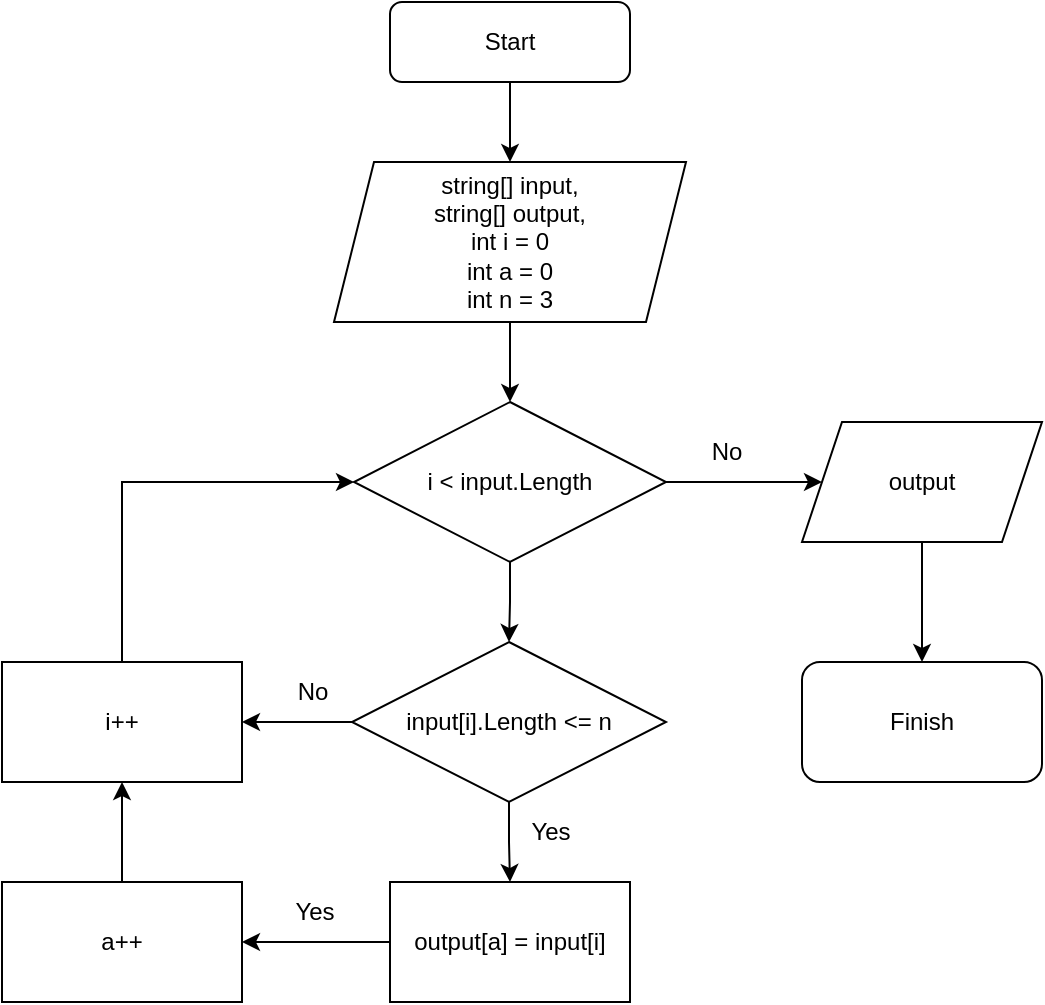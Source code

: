 <mxfile version="20.6.0" type="device"><diagram id="ptMwDvMVlkpCrVa_QotD" name="Страница 1"><mxGraphModel dx="1381" dy="835" grid="1" gridSize="10" guides="1" tooltips="1" connect="1" arrows="1" fold="1" page="1" pageScale="1" pageWidth="827" pageHeight="1169" math="0" shadow="0"><root><mxCell id="0"/><mxCell id="1" parent="0"/><mxCell id="NkZZBRpKyHclo7dAS8zi-4" style="edgeStyle=orthogonalEdgeStyle;rounded=0;orthogonalLoop=1;jettySize=auto;html=1;exitX=0.5;exitY=1;exitDx=0;exitDy=0;entryX=0.5;entryY=0;entryDx=0;entryDy=0;" edge="1" parent="1" source="NkZZBRpKyHclo7dAS8zi-1" target="NkZZBRpKyHclo7dAS8zi-2"><mxGeometry relative="1" as="geometry"/></mxCell><mxCell id="NkZZBRpKyHclo7dAS8zi-1" value="Start" style="rounded=1;whiteSpace=wrap;html=1;" vertex="1" parent="1"><mxGeometry x="354" y="40" width="120" height="40" as="geometry"/></mxCell><mxCell id="NkZZBRpKyHclo7dAS8zi-5" style="edgeStyle=orthogonalEdgeStyle;rounded=0;orthogonalLoop=1;jettySize=auto;html=1;exitX=0.5;exitY=1;exitDx=0;exitDy=0;entryX=0.5;entryY=0;entryDx=0;entryDy=0;" edge="1" parent="1" source="NkZZBRpKyHclo7dAS8zi-2" target="NkZZBRpKyHclo7dAS8zi-3"><mxGeometry relative="1" as="geometry"/></mxCell><mxCell id="NkZZBRpKyHclo7dAS8zi-2" value="string[] input,&lt;br&gt;string[] output,&lt;br&gt;int i = 0&lt;br&gt;int a = 0&lt;br&gt;int n = 3" style="shape=parallelogram;perimeter=parallelogramPerimeter;whiteSpace=wrap;html=1;fixedSize=1;" vertex="1" parent="1"><mxGeometry x="326" y="120" width="176" height="80" as="geometry"/></mxCell><mxCell id="NkZZBRpKyHclo7dAS8zi-8" style="edgeStyle=orthogonalEdgeStyle;rounded=0;orthogonalLoop=1;jettySize=auto;html=1;exitX=0.5;exitY=1;exitDx=0;exitDy=0;entryX=0.5;entryY=0;entryDx=0;entryDy=0;" edge="1" parent="1" source="NkZZBRpKyHclo7dAS8zi-3" target="NkZZBRpKyHclo7dAS8zi-7"><mxGeometry relative="1" as="geometry"/></mxCell><mxCell id="NkZZBRpKyHclo7dAS8zi-19" style="edgeStyle=orthogonalEdgeStyle;rounded=0;orthogonalLoop=1;jettySize=auto;html=1;exitX=1;exitY=0.5;exitDx=0;exitDy=0;entryX=0;entryY=0.5;entryDx=0;entryDy=0;" edge="1" parent="1" source="NkZZBRpKyHclo7dAS8zi-3" target="NkZZBRpKyHclo7dAS8zi-6"><mxGeometry relative="1" as="geometry"/></mxCell><mxCell id="NkZZBRpKyHclo7dAS8zi-3" value="i &amp;lt; input.Length" style="rhombus;whiteSpace=wrap;html=1;" vertex="1" parent="1"><mxGeometry x="336" y="240" width="156" height="80" as="geometry"/></mxCell><mxCell id="NkZZBRpKyHclo7dAS8zi-18" style="edgeStyle=orthogonalEdgeStyle;rounded=0;orthogonalLoop=1;jettySize=auto;html=1;exitX=0.5;exitY=1;exitDx=0;exitDy=0;entryX=0.5;entryY=0;entryDx=0;entryDy=0;" edge="1" parent="1" source="NkZZBRpKyHclo7dAS8zi-6" target="NkZZBRpKyHclo7dAS8zi-17"><mxGeometry relative="1" as="geometry"/></mxCell><mxCell id="NkZZBRpKyHclo7dAS8zi-6" value="output" style="shape=parallelogram;perimeter=parallelogramPerimeter;whiteSpace=wrap;html=1;fixedSize=1;" vertex="1" parent="1"><mxGeometry x="560" y="250" width="120" height="60" as="geometry"/></mxCell><mxCell id="NkZZBRpKyHclo7dAS8zi-10" style="edgeStyle=orthogonalEdgeStyle;rounded=0;orthogonalLoop=1;jettySize=auto;html=1;exitX=0.5;exitY=1;exitDx=0;exitDy=0;entryX=0.5;entryY=0;entryDx=0;entryDy=0;" edge="1" parent="1" source="NkZZBRpKyHclo7dAS8zi-7" target="NkZZBRpKyHclo7dAS8zi-9"><mxGeometry relative="1" as="geometry"/></mxCell><mxCell id="NkZZBRpKyHclo7dAS8zi-15" style="edgeStyle=orthogonalEdgeStyle;rounded=0;orthogonalLoop=1;jettySize=auto;html=1;exitX=0;exitY=0.5;exitDx=0;exitDy=0;entryX=1;entryY=0.5;entryDx=0;entryDy=0;" edge="1" parent="1" source="NkZZBRpKyHclo7dAS8zi-7" target="NkZZBRpKyHclo7dAS8zi-11"><mxGeometry relative="1" as="geometry"/></mxCell><mxCell id="NkZZBRpKyHclo7dAS8zi-7" value="input[i].Length &amp;lt;= n" style="rhombus;whiteSpace=wrap;html=1;" vertex="1" parent="1"><mxGeometry x="335" y="360" width="157" height="80" as="geometry"/></mxCell><mxCell id="NkZZBRpKyHclo7dAS8zi-13" style="edgeStyle=orthogonalEdgeStyle;rounded=0;orthogonalLoop=1;jettySize=auto;html=1;exitX=0;exitY=0.5;exitDx=0;exitDy=0;entryX=1;entryY=0.5;entryDx=0;entryDy=0;" edge="1" parent="1" source="NkZZBRpKyHclo7dAS8zi-9" target="NkZZBRpKyHclo7dAS8zi-12"><mxGeometry relative="1" as="geometry"/></mxCell><mxCell id="NkZZBRpKyHclo7dAS8zi-9" value="output[a] = input[i]" style="rounded=0;whiteSpace=wrap;html=1;" vertex="1" parent="1"><mxGeometry x="354" y="480" width="120" height="60" as="geometry"/></mxCell><mxCell id="NkZZBRpKyHclo7dAS8zi-16" style="edgeStyle=orthogonalEdgeStyle;rounded=0;orthogonalLoop=1;jettySize=auto;html=1;exitX=0.5;exitY=0;exitDx=0;exitDy=0;entryX=0;entryY=0.5;entryDx=0;entryDy=0;" edge="1" parent="1" source="NkZZBRpKyHclo7dAS8zi-11" target="NkZZBRpKyHclo7dAS8zi-3"><mxGeometry relative="1" as="geometry"/></mxCell><mxCell id="NkZZBRpKyHclo7dAS8zi-11" value="i++" style="rounded=0;whiteSpace=wrap;html=1;" vertex="1" parent="1"><mxGeometry x="160" y="370" width="120" height="60" as="geometry"/></mxCell><mxCell id="NkZZBRpKyHclo7dAS8zi-14" style="edgeStyle=orthogonalEdgeStyle;rounded=0;orthogonalLoop=1;jettySize=auto;html=1;exitX=0.5;exitY=0;exitDx=0;exitDy=0;entryX=0.5;entryY=1;entryDx=0;entryDy=0;" edge="1" parent="1" source="NkZZBRpKyHclo7dAS8zi-12" target="NkZZBRpKyHclo7dAS8zi-11"><mxGeometry relative="1" as="geometry"/></mxCell><mxCell id="NkZZBRpKyHclo7dAS8zi-12" value="a++" style="rounded=0;whiteSpace=wrap;html=1;" vertex="1" parent="1"><mxGeometry x="160" y="480" width="120" height="60" as="geometry"/></mxCell><mxCell id="NkZZBRpKyHclo7dAS8zi-17" value="Finish" style="rounded=1;whiteSpace=wrap;html=1;" vertex="1" parent="1"><mxGeometry x="560" y="370" width="120" height="60" as="geometry"/></mxCell><mxCell id="NkZZBRpKyHclo7dAS8zi-20" value="No" style="text;html=1;align=center;verticalAlign=middle;resizable=0;points=[];autosize=1;strokeColor=none;fillColor=none;" vertex="1" parent="1"><mxGeometry x="295" y="370" width="40" height="30" as="geometry"/></mxCell><mxCell id="NkZZBRpKyHclo7dAS8zi-21" value="No" style="text;html=1;align=center;verticalAlign=middle;resizable=0;points=[];autosize=1;strokeColor=none;fillColor=none;" vertex="1" parent="1"><mxGeometry x="502" y="250" width="40" height="30" as="geometry"/></mxCell><mxCell id="NkZZBRpKyHclo7dAS8zi-22" value="Yes" style="text;html=1;align=center;verticalAlign=middle;resizable=0;points=[];autosize=1;strokeColor=none;fillColor=none;" vertex="1" parent="1"><mxGeometry x="296" y="480" width="40" height="30" as="geometry"/></mxCell><mxCell id="NkZZBRpKyHclo7dAS8zi-23" value="Yes" style="text;html=1;align=center;verticalAlign=middle;resizable=0;points=[];autosize=1;strokeColor=none;fillColor=none;" vertex="1" parent="1"><mxGeometry x="414" y="440" width="40" height="30" as="geometry"/></mxCell></root></mxGraphModel></diagram></mxfile>